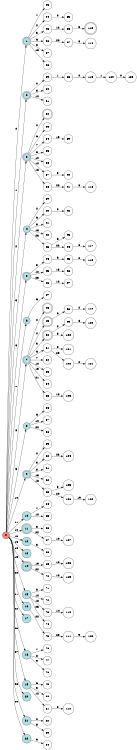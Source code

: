 digraph APTA {
__start0 [label="" shape="none"];

rankdir=LR;
size="8,5";

s0 [style="filled", color="black", fillcolor="#ff817b" shape="circle", label="0"];
s1 [style="rounded,filled", color="black", fillcolor="powderblue" shape="doublecircle", label="1"];
s2 [style="rounded,filled", color="black", fillcolor="powderblue" shape="doublecircle", label="2"];
s3 [style="rounded,filled", color="black", fillcolor="powderblue" shape="doublecircle", label="3"];
s4 [style="filled", color="black", fillcolor="powderblue" shape="circle", label="4"];
s5 [style="rounded,filled", color="black", fillcolor="powderblue" shape="doublecircle", label="5"];
s6 [style="filled", color="black", fillcolor="powderblue" shape="circle", label="6"];
s7 [style="rounded,filled", color="black", fillcolor="powderblue" shape="doublecircle", label="7"];
s8 [style="filled", color="black", fillcolor="powderblue" shape="circle", label="8"];
s9 [style="rounded,filled", color="black", fillcolor="powderblue" shape="doublecircle", label="9"];
s10 [style="filled", color="black", fillcolor="powderblue" shape="circle", label="10"];
s11 [style="rounded,filled", color="black", fillcolor="powderblue" shape="doublecircle", label="11"];
s12 [style="filled", color="black", fillcolor="powderblue" shape="circle", label="12"];
s13 [style="filled", color="black", fillcolor="powderblue" shape="circle", label="13"];
s14 [style="rounded,filled", color="black", fillcolor="powderblue" shape="doublecircle", label="14"];
s15 [style="filled", color="black", fillcolor="powderblue" shape="circle", label="15"];
s16 [style="filled", color="black", fillcolor="powderblue" shape="circle", label="16"];
s17 [style="filled", color="black", fillcolor="powderblue" shape="circle", label="17"];
s18 [style="filled", color="black", fillcolor="powderblue" shape="circle", label="18"];
s19 [style="filled", color="black", fillcolor="powderblue" shape="circle", label="19"];
s20 [style="filled", color="black", fillcolor="powderblue" shape="circle", label="20"];
s21 [style="filled", color="black", fillcolor="powderblue" shape="circle", label="21"];
s22 [style="filled", color="black", fillcolor="powderblue" shape="circle", label="22"];
s23 [style="filled", color="black", fillcolor="white" shape="circle", label="23"];
s24 [style="filled", color="black", fillcolor="white" shape="circle", label="24"];
s25 [style="filled", color="black", fillcolor="white" shape="circle", label="25"];
s26 [style="filled", color="black", fillcolor="white" shape="circle", label="26"];
s27 [style="filled", color="black", fillcolor="white" shape="circle", label="27"];
s28 [style="filled", color="black", fillcolor="white" shape="circle", label="28"];
s29 [style="filled", color="black", fillcolor="white" shape="circle", label="29"];
s30 [style="filled", color="black", fillcolor="white" shape="circle", label="30"];
s31 [style="filled", color="black", fillcolor="white" shape="circle", label="31"];
s32 [style="rounded,filled", color="black", fillcolor="white" shape="doublecircle", label="32"];
s33 [style="filled", color="black", fillcolor="white" shape="circle", label="33"];
s34 [style="filled", color="black", fillcolor="white" shape="circle", label="34"];
s35 [style="filled", color="black", fillcolor="white" shape="circle", label="35"];
s36 [style="filled", color="black", fillcolor="white" shape="circle", label="36"];
s37 [style="filled", color="black", fillcolor="white" shape="circle", label="37"];
s38 [style="filled", color="black", fillcolor="white" shape="circle", label="38"];
s39 [style="filled", color="black", fillcolor="white" shape="circle", label="39"];
s40 [style="filled", color="black", fillcolor="white" shape="circle", label="40"];
s41 [style="filled", color="black", fillcolor="white" shape="circle", label="41"];
s42 [style="filled", color="black", fillcolor="white" shape="circle", label="42"];
s43 [style="filled", color="black", fillcolor="white" shape="circle", label="43"];
s44 [style="filled", color="black", fillcolor="white" shape="circle", label="44"];
s45 [style="filled", color="black", fillcolor="white" shape="circle", label="45"];
s46 [style="filled", color="black", fillcolor="white" shape="circle", label="46"];
s47 [style="filled", color="black", fillcolor="white" shape="circle", label="47"];
s48 [style="rounded,filled", color="black", fillcolor="white" shape="doublecircle", label="48"];
s49 [style="rounded,filled", color="black", fillcolor="white" shape="doublecircle", label="49"];
s50 [style="rounded,filled", color="black", fillcolor="white" shape="doublecircle", label="50"];
s51 [style="filled", color="black", fillcolor="white" shape="circle", label="51"];
s52 [style="filled", color="black", fillcolor="white" shape="circle", label="52"];
s53 [style="filled", color="black", fillcolor="white" shape="circle", label="53"];
s54 [style="filled", color="black", fillcolor="white" shape="circle", label="54"];
s55 [style="filled", color="black", fillcolor="white" shape="circle", label="55"];
s56 [style="filled", color="black", fillcolor="white" shape="circle", label="56"];
s57 [style="filled", color="black", fillcolor="white" shape="circle", label="57"];
s58 [style="filled", color="black", fillcolor="white" shape="circle", label="58"];
s59 [style="filled", color="black", fillcolor="white" shape="circle", label="59"];
s60 [style="filled", color="black", fillcolor="white" shape="circle", label="60"];
s61 [style="filled", color="black", fillcolor="white" shape="circle", label="61"];
s62 [style="filled", color="black", fillcolor="white" shape="circle", label="62"];
s63 [style="filled", color="black", fillcolor="white" shape="circle", label="63"];
s64 [style="filled", color="black", fillcolor="white" shape="circle", label="64"];
s65 [style="filled", color="black", fillcolor="white" shape="circle", label="65"];
s66 [style="filled", color="black", fillcolor="white" shape="circle", label="66"];
s67 [style="filled", color="black", fillcolor="white" shape="circle", label="67"];
s68 [style="filled", color="black", fillcolor="white" shape="circle", label="68"];
s69 [style="filled", color="black", fillcolor="white" shape="circle", label="69"];
s70 [style="filled", color="black", fillcolor="white" shape="circle", label="70"];
s71 [style="filled", color="black", fillcolor="white" shape="circle", label="71"];
s72 [style="filled", color="black", fillcolor="white" shape="circle", label="72"];
s73 [style="filled", color="black", fillcolor="white" shape="circle", label="73"];
s74 [style="filled", color="black", fillcolor="white" shape="circle", label="74"];
s75 [style="filled", color="black", fillcolor="white" shape="circle", label="75"];
s76 [style="filled", color="black", fillcolor="white" shape="circle", label="76"];
s77 [style="filled", color="black", fillcolor="white" shape="circle", label="77"];
s78 [style="filled", color="black", fillcolor="white" shape="circle", label="78"];
s79 [style="filled", color="black", fillcolor="white" shape="circle", label="79"];
s80 [style="filled", color="black", fillcolor="white" shape="circle", label="80"];
s81 [style="filled", color="black", fillcolor="white" shape="circle", label="81"];
s82 [style="filled", color="black", fillcolor="white" shape="circle", label="82"];
s83 [style="filled", color="black", fillcolor="white" shape="circle", label="83"];
s84 [style="filled", color="black", fillcolor="white" shape="circle", label="84"];
s85 [style="filled", color="black", fillcolor="white" shape="circle", label="85"];
s86 [style="filled", color="black", fillcolor="white" shape="circle", label="86"];
s87 [style="filled", color="black", fillcolor="white" shape="circle", label="87"];
s88 [style="filled", color="black", fillcolor="white" shape="circle", label="88"];
s89 [style="filled", color="black", fillcolor="white" shape="circle", label="89"];
s90 [style="filled", color="black", fillcolor="white" shape="circle", label="90"];
s91 [style="filled", color="black", fillcolor="white" shape="circle", label="91"];
s92 [style="filled", color="black", fillcolor="white" shape="circle", label="92"];
s93 [style="filled", color="black", fillcolor="white" shape="circle", label="93"];
s94 [style="filled", color="black", fillcolor="white" shape="circle", label="94"];
s95 [style="filled", color="black", fillcolor="white" shape="circle", label="95"];
s96 [style="filled", color="black", fillcolor="white" shape="circle", label="96"];
s97 [style="filled", color="black", fillcolor="white" shape="circle", label="97"];
s98 [style="filled", color="black", fillcolor="white" shape="circle", label="98"];
s99 [style="filled", color="black", fillcolor="white" shape="circle", label="99"];
s100 [style="filled", color="black", fillcolor="white" shape="circle", label="100"];
s101 [style="filled", color="black", fillcolor="white" shape="circle", label="101"];
s102 [style="filled", color="black", fillcolor="white" shape="circle", label="102"];
s103 [style="filled", color="black", fillcolor="white" shape="circle", label="103"];
s104 [style="filled", color="black", fillcolor="white" shape="circle", label="104"];
s105 [style="filled", color="black", fillcolor="white" shape="circle", label="105"];
s106 [style="filled", color="black", fillcolor="white" shape="circle", label="106"];
s107 [style="filled", color="black", fillcolor="white" shape="circle", label="107"];
s108 [style="filled", color="black", fillcolor="white" shape="circle", label="108"];
s109 [style="filled", color="black", fillcolor="white" shape="circle", label="109"];
s110 [style="filled", color="black", fillcolor="white" shape="circle", label="110"];
s111 [style="filled", color="black", fillcolor="white" shape="circle", label="111"];
s112 [style="filled", color="black", fillcolor="white" shape="circle", label="112"];
s113 [style="rounded,filled", color="black", fillcolor="white" shape="doublecircle", label="113"];
s114 [style="filled", color="black", fillcolor="white" shape="circle", label="114"];
s115 [style="filled", color="black", fillcolor="white" shape="circle", label="115"];
s116 [style="filled", color="black", fillcolor="white" shape="circle", label="116"];
s117 [style="filled", color="black", fillcolor="white" shape="circle", label="117"];
s118 [style="filled", color="black", fillcolor="white" shape="circle", label="118"];
s119 [style="filled", color="black", fillcolor="white" shape="circle", label="119"];
s120 [style="filled", color="black", fillcolor="white" shape="circle", label="120"];
s121 [style="filled", color="black", fillcolor="white" shape="circle", label="121"];
s122 [style="filled", color="black", fillcolor="white" shape="circle", label="122"];
s123 [style="filled", color="black", fillcolor="white" shape="circle", label="123"];
s124 [style="filled", color="black", fillcolor="white" shape="circle", label="124"];
s125 [style="filled", color="black", fillcolor="white" shape="circle", label="125"];
s0 -> s1 [label="0"];
s0 -> s2 [label="1"];
s0 -> s3 [label="2"];
s0 -> s4 [label="3"];
s0 -> s5 [label="6"];
s0 -> s6 [label="7"];
s0 -> s7 [label="8"];
s0 -> s8 [label="9"];
s0 -> s9 [label="10"];
s0 -> s10 [label="11"];
s0 -> s11 [label="12"];
s0 -> s12 [label="15"];
s0 -> s13 [label="16"];
s0 -> s14 [label="18"];
s0 -> s15 [label="19"];
s0 -> s16 [label="20"];
s0 -> s17 [label="21"];
s0 -> s18 [label="22"];
s0 -> s19 [label="23"];
s0 -> s20 [label="27"];
s0 -> s21 [label="28"];
s0 -> s22 [label="29"];
s1 -> s23 [label="1"];
s1 -> s24 [label="2"];
s1 -> s25 [label="3"];
s1 -> s26 [label="6"];
s1 -> s27 [label="8"];
s1 -> s28 [label="18"];
s2 -> s29 [label="0"];
s2 -> s30 [label="8"];
s2 -> s31 [label="10"];
s3 -> s32 [label="0"];
s3 -> s33 [label="6"];
s3 -> s34 [label="7"];
s3 -> s35 [label="8"];
s3 -> s36 [label="10"];
s3 -> s37 [label="12"];
s3 -> s38 [label="18"];
s4 -> s39 [label="2"];
s4 -> s40 [label="6"];
s4 -> s41 [label="8"];
s4 -> s42 [label="18"];
s4 -> s43 [label="23"];
s5 -> s44 [label="3"];
s5 -> s45 [label="12"];
s5 -> s46 [label="23"];
s6 -> s47 [label="6"];
s7 -> s48 [label="0"];
s7 -> s49 [label="2"];
s7 -> s50 [label="3"];
s7 -> s51 [label="6"];
s7 -> s52 [label="7"];
s7 -> s53 [label="10"];
s7 -> s54 [label="13"];
s7 -> s55 [label="21"];
s8 -> s56 [label="6"];
s8 -> s57 [label="10"];
s8 -> s58 [label="20"];
s9 -> s59 [label="0"];
s9 -> s60 [label="3"];
s9 -> s61 [label="8"];
s9 -> s62 [label="13"];
s9 -> s63 [label="18"];
s10 -> s64 [label="1"];
s10 -> s65 [label="10"];
s11 -> s66 [label="3"];
s11 -> s67 [label="22"];
s12 -> s68 [label="3"];
s14 -> s69 [label="19"];
s14 -> s70 [label="22"];
s15 -> s71 [label="8"];
s15 -> s72 [label="10"];
s15 -> s73 [label="18"];
s15 -> s74 [label="23"];
s16 -> s75 [label="22"];
s18 -> s76 [label="7"];
s18 -> s77 [label="8"];
s18 -> s78 [label="9"];
s19 -> s79 [label="6"];
s19 -> s80 [label="9"];
s19 -> s81 [label="12"];
s21 -> s82 [label="2"];
s21 -> s83 [label="8"];
s22 -> s84 [label="9"];
s24 -> s85 [label="0"];
s25 -> s86 [label="12"];
s26 -> s87 [label="22"];
s29 -> s88 [label="1"];
s34 -> s89 [label="19"];
s37 -> s90 [label="9"];
s38 -> s91 [label="22"];
s40 -> s92 [label="0"];
s43 -> s93 [label="6"];
s43 -> s94 [label="22"];
s44 -> s95 [label="6"];
s45 -> s96 [label="18"];
s46 -> s97 [label="12"];
s49 -> s98 [label="6"];
s50 -> s99 [label="2"];
s50 -> s100 [label="8"];
s51 -> s101 [label="3"];
s51 -> s102 [label="23"];
s55 -> s103 [label="18"];
s60 -> s104 [label="23"];
s63 -> s105 [label="3"];
s63 -> s106 [label="20"];
s67 -> s107 [label="10"];
s69 -> s108 [label="10"];
s70 -> s109 [label="12"];
s73 -> s110 [label="14"];
s75 -> s111 [label="23"];
s81 -> s112 [label="8"];
s86 -> s113 [label="3"];
s87 -> s114 [label="8"];
s88 -> s115 [label="0"];
s91 -> s116 [label="8"];
s94 -> s117 [label="6"];
s95 -> s118 [label="2"];
s98 -> s119 [label="2"];
s99 -> s120 [label="8"];
s102 -> s121 [label="2"];
s106 -> s122 [label="19"];
s111 -> s123 [label="9"];
s115 -> s124 [label="1"];
s124 -> s125 [label="0"];

}